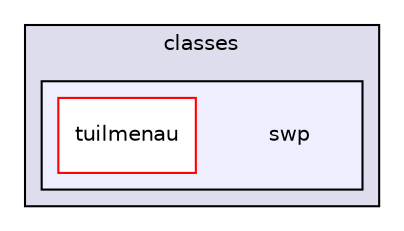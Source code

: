 digraph "bin/classes/swp" {
  compound=true
  node [ fontsize="10", fontname="Helvetica"];
  edge [ labelfontsize="10", labelfontname="Helvetica"];
  subgraph clusterdir_a48287fba61454fad2d99c28d96c0996 {
    graph [ bgcolor="#ddddee", pencolor="black", label="classes" fontname="Helvetica", fontsize="10", URL="dir_a48287fba61454fad2d99c28d96c0996.html"]
  subgraph clusterdir_eb951ff2bb86f2bacf24ddebcb4d8552 {
    graph [ bgcolor="#eeeeff", pencolor="black", label="" URL="dir_eb951ff2bb86f2bacf24ddebcb4d8552.html"];
    dir_eb951ff2bb86f2bacf24ddebcb4d8552 [shape=plaintext label="swp"];
    dir_52914990c6ce020ed09a4f4ba98c34ca [shape=box label="tuilmenau" color="red" fillcolor="white" style="filled" URL="dir_52914990c6ce020ed09a4f4ba98c34ca.html"];
  }
  }
}
